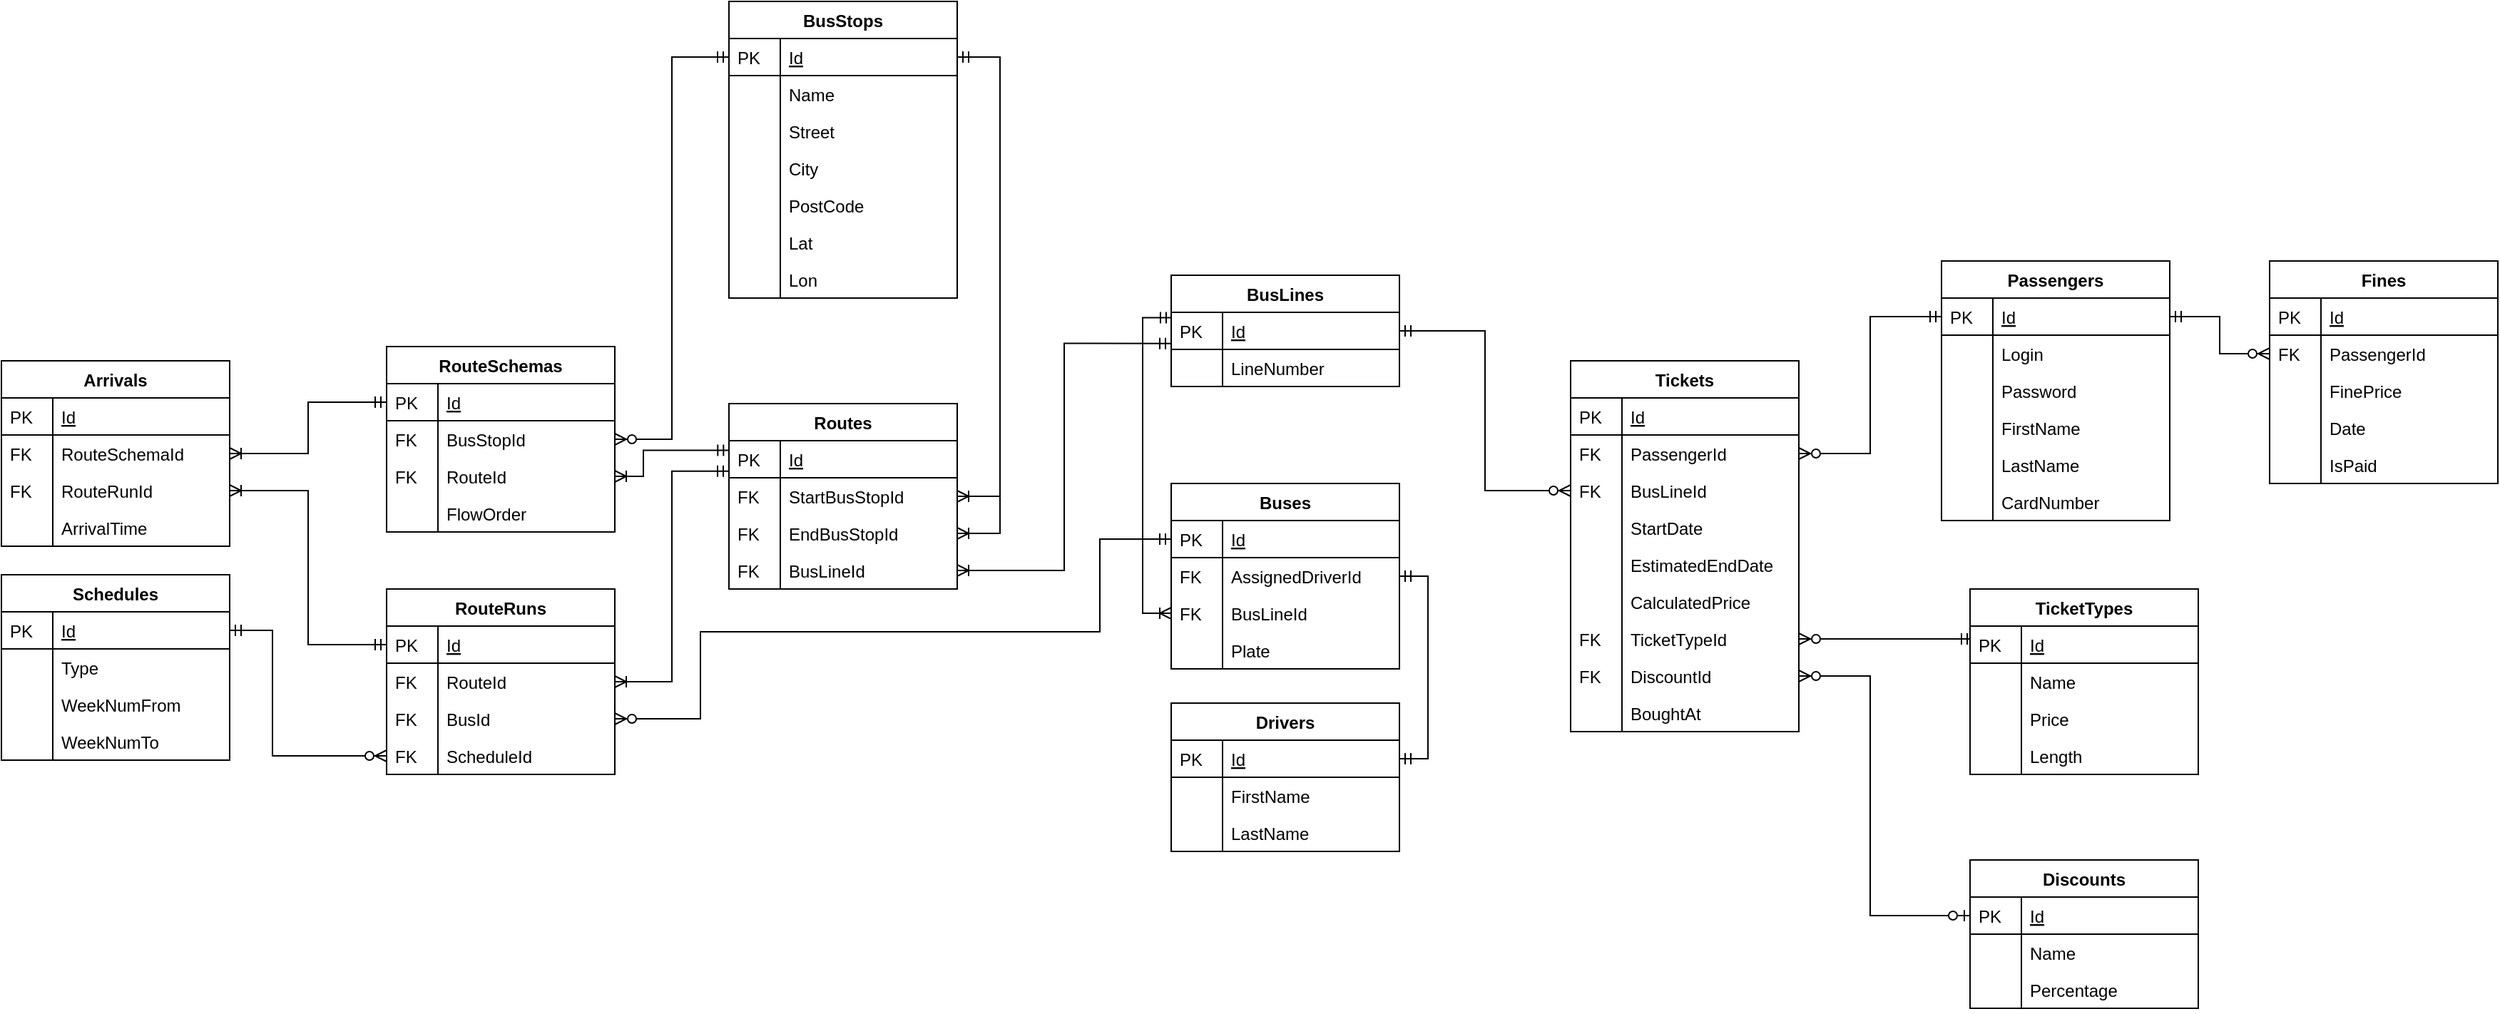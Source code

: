 <mxfile version="13.2.4" type="device"><diagram id="C5RBs43oDa-KdzZeNtuy" name="Page-1"><mxGraphModel dx="2740" dy="806" grid="1" gridSize="10" guides="1" tooltips="1" connect="1" arrows="1" fold="1" page="1" pageScale="1" pageWidth="827" pageHeight="1169" math="0" shadow="0"><root><mxCell id="WIyWlLk6GJQsqaUBKTNV-0"/><mxCell id="WIyWlLk6GJQsqaUBKTNV-1" parent="WIyWlLk6GJQsqaUBKTNV-0"/><mxCell id="3CT32Ncl_n5VlPy6D_CO-69" style="edgeStyle=orthogonalEdgeStyle;rounded=0;orthogonalLoop=1;jettySize=auto;html=1;entryX=1;entryY=0.5;entryDx=0;entryDy=0;endArrow=ERzeroToMany;endFill=1;startArrow=ERmandOne;startFill=0;" parent="WIyWlLk6GJQsqaUBKTNV-1" source="3CT32Ncl_n5VlPy6D_CO-27" target="3CT32Ncl_n5VlPy6D_CO-56" edge="1"><mxGeometry relative="1" as="geometry"/></mxCell><mxCell id="3CT32Ncl_n5VlPy6D_CO-53" value="Tickets" style="swimlane;fontStyle=1;childLayout=stackLayout;horizontal=1;startSize=26;horizontalStack=0;resizeParent=1;resizeLast=0;collapsible=1;marginBottom=0;rounded=0;shadow=0;strokeWidth=1;" parent="WIyWlLk6GJQsqaUBKTNV-1" vertex="1"><mxGeometry x="70" y="400" width="160" height="260" as="geometry"><mxRectangle x="260" y="80" width="160" height="26" as="alternateBounds"/></mxGeometry></mxCell><mxCell id="3CT32Ncl_n5VlPy6D_CO-54" value="Id" style="shape=partialRectangle;top=0;left=0;right=0;bottom=1;align=left;verticalAlign=top;fillColor=none;spacingLeft=40;spacingRight=4;overflow=hidden;rotatable=0;points=[[0,0.5],[1,0.5]];portConstraint=eastwest;dropTarget=0;rounded=0;shadow=0;strokeWidth=1;fontStyle=4" parent="3CT32Ncl_n5VlPy6D_CO-53" vertex="1"><mxGeometry y="26" width="160" height="26" as="geometry"/></mxCell><mxCell id="3CT32Ncl_n5VlPy6D_CO-55" value="PK" style="shape=partialRectangle;top=0;left=0;bottom=0;fillColor=none;align=left;verticalAlign=top;spacingLeft=4;spacingRight=4;overflow=hidden;rotatable=0;points=[];portConstraint=eastwest;part=1;" parent="3CT32Ncl_n5VlPy6D_CO-54" vertex="1" connectable="0"><mxGeometry width="36" height="26" as="geometry"/></mxCell><mxCell id="3CT32Ncl_n5VlPy6D_CO-56" value="PassengerId" style="shape=partialRectangle;top=0;left=0;right=0;bottom=0;align=left;verticalAlign=top;fillColor=none;spacingLeft=40;spacingRight=4;overflow=hidden;rotatable=0;points=[[0,0.5],[1,0.5]];portConstraint=eastwest;dropTarget=0;rounded=0;shadow=0;strokeWidth=1;" parent="3CT32Ncl_n5VlPy6D_CO-53" vertex="1"><mxGeometry y="52" width="160" height="26" as="geometry"/></mxCell><mxCell id="3CT32Ncl_n5VlPy6D_CO-57" value="FK" style="shape=partialRectangle;top=0;left=0;bottom=0;fillColor=none;align=left;verticalAlign=top;spacingLeft=4;spacingRight=4;overflow=hidden;rotatable=0;points=[];portConstraint=eastwest;part=1;" parent="3CT32Ncl_n5VlPy6D_CO-56" vertex="1" connectable="0"><mxGeometry width="36" height="26" as="geometry"/></mxCell><mxCell id="3CT32Ncl_n5VlPy6D_CO-67" value="BusLineId" style="shape=partialRectangle;top=0;left=0;right=0;bottom=0;align=left;verticalAlign=top;fillColor=none;spacingLeft=40;spacingRight=4;overflow=hidden;rotatable=0;points=[[0,0.5],[1,0.5]];portConstraint=eastwest;dropTarget=0;rounded=0;shadow=0;strokeWidth=1;" parent="3CT32Ncl_n5VlPy6D_CO-53" vertex="1"><mxGeometry y="78" width="160" height="26" as="geometry"/></mxCell><mxCell id="3CT32Ncl_n5VlPy6D_CO-68" value="FK" style="shape=partialRectangle;top=0;left=0;bottom=0;fillColor=none;align=left;verticalAlign=top;spacingLeft=4;spacingRight=4;overflow=hidden;rotatable=0;points=[];portConstraint=eastwest;part=1;" parent="3CT32Ncl_n5VlPy6D_CO-67" vertex="1" connectable="0"><mxGeometry width="36" height="26" as="geometry"/></mxCell><mxCell id="3CT32Ncl_n5VlPy6D_CO-58" value="StartDate" style="shape=partialRectangle;top=0;left=0;right=0;bottom=0;align=left;verticalAlign=top;fillColor=none;spacingLeft=40;spacingRight=4;overflow=hidden;rotatable=0;points=[[0,0.5],[1,0.5]];portConstraint=eastwest;dropTarget=0;rounded=0;shadow=0;strokeWidth=1;" parent="3CT32Ncl_n5VlPy6D_CO-53" vertex="1"><mxGeometry y="104" width="160" height="26" as="geometry"/></mxCell><mxCell id="3CT32Ncl_n5VlPy6D_CO-59" value="" style="shape=partialRectangle;top=0;left=0;bottom=0;fillColor=none;align=left;verticalAlign=top;spacingLeft=4;spacingRight=4;overflow=hidden;rotatable=0;points=[];portConstraint=eastwest;part=1;" parent="3CT32Ncl_n5VlPy6D_CO-58" vertex="1" connectable="0"><mxGeometry width="36" height="26" as="geometry"/></mxCell><mxCell id="3CT32Ncl_n5VlPy6D_CO-242" value="EstimatedEndDate" style="shape=partialRectangle;top=0;left=0;right=0;bottom=0;align=left;verticalAlign=top;fillColor=none;spacingLeft=40;spacingRight=4;overflow=hidden;rotatable=0;points=[[0,0.5],[1,0.5]];portConstraint=eastwest;dropTarget=0;rounded=0;shadow=0;strokeWidth=1;" parent="3CT32Ncl_n5VlPy6D_CO-53" vertex="1"><mxGeometry y="130" width="160" height="26" as="geometry"/></mxCell><mxCell id="3CT32Ncl_n5VlPy6D_CO-243" value="" style="shape=partialRectangle;top=0;left=0;bottom=0;fillColor=none;align=left;verticalAlign=top;spacingLeft=4;spacingRight=4;overflow=hidden;rotatable=0;points=[];portConstraint=eastwest;part=1;" parent="3CT32Ncl_n5VlPy6D_CO-242" vertex="1" connectable="0"><mxGeometry width="36" height="26" as="geometry"/></mxCell><mxCell id="3CT32Ncl_n5VlPy6D_CO-246" value="CalculatedPrice" style="shape=partialRectangle;top=0;left=0;right=0;bottom=0;align=left;verticalAlign=top;fillColor=none;spacingLeft=40;spacingRight=4;overflow=hidden;rotatable=0;points=[[0,0.5],[1,0.5]];portConstraint=eastwest;dropTarget=0;rounded=0;shadow=0;strokeWidth=1;" parent="3CT32Ncl_n5VlPy6D_CO-53" vertex="1"><mxGeometry y="156" width="160" height="26" as="geometry"/></mxCell><mxCell id="3CT32Ncl_n5VlPy6D_CO-247" value="" style="shape=partialRectangle;top=0;left=0;bottom=0;fillColor=none;align=left;verticalAlign=top;spacingLeft=4;spacingRight=4;overflow=hidden;rotatable=0;points=[];portConstraint=eastwest;part=1;" parent="3CT32Ncl_n5VlPy6D_CO-246" vertex="1" connectable="0"><mxGeometry width="36" height="26" as="geometry"/></mxCell><mxCell id="3CT32Ncl_n5VlPy6D_CO-60" value="TicketTypeId" style="shape=partialRectangle;top=0;left=0;right=0;bottom=0;align=left;verticalAlign=top;fillColor=none;spacingLeft=40;spacingRight=4;overflow=hidden;rotatable=0;points=[[0,0.5],[1,0.5]];portConstraint=eastwest;dropTarget=0;rounded=0;shadow=0;strokeWidth=1;" parent="3CT32Ncl_n5VlPy6D_CO-53" vertex="1"><mxGeometry y="182" width="160" height="26" as="geometry"/></mxCell><mxCell id="3CT32Ncl_n5VlPy6D_CO-61" value="FK" style="shape=partialRectangle;top=0;left=0;bottom=0;fillColor=none;align=left;verticalAlign=top;spacingLeft=4;spacingRight=4;overflow=hidden;rotatable=0;points=[];portConstraint=eastwest;part=1;" parent="3CT32Ncl_n5VlPy6D_CO-60" vertex="1" connectable="0"><mxGeometry width="36" height="26" as="geometry"/></mxCell><mxCell id="3CT32Ncl_n5VlPy6D_CO-123" value="DiscountId" style="shape=partialRectangle;top=0;left=0;right=0;bottom=0;align=left;verticalAlign=top;fillColor=none;spacingLeft=40;spacingRight=4;overflow=hidden;rotatable=0;points=[[0,0.5],[1,0.5]];portConstraint=eastwest;dropTarget=0;rounded=0;shadow=0;strokeWidth=1;" parent="3CT32Ncl_n5VlPy6D_CO-53" vertex="1"><mxGeometry y="208" width="160" height="26" as="geometry"/></mxCell><mxCell id="3CT32Ncl_n5VlPy6D_CO-124" value="FK" style="shape=partialRectangle;top=0;left=0;bottom=0;fillColor=none;align=left;verticalAlign=top;spacingLeft=4;spacingRight=4;overflow=hidden;rotatable=0;points=[];portConstraint=eastwest;part=1;" parent="3CT32Ncl_n5VlPy6D_CO-123" vertex="1" connectable="0"><mxGeometry width="36" height="26" as="geometry"/></mxCell><mxCell id="3CT32Ncl_n5VlPy6D_CO-63" value="BoughtAt" style="shape=partialRectangle;top=0;left=0;right=0;bottom=0;align=left;verticalAlign=top;fillColor=none;spacingLeft=40;spacingRight=4;overflow=hidden;rotatable=0;points=[[0,0.5],[1,0.5]];portConstraint=eastwest;dropTarget=0;rounded=0;shadow=0;strokeWidth=1;" parent="3CT32Ncl_n5VlPy6D_CO-53" vertex="1"><mxGeometry y="234" width="160" height="26" as="geometry"/></mxCell><mxCell id="3CT32Ncl_n5VlPy6D_CO-64" value="" style="shape=partialRectangle;top=0;left=0;bottom=0;fillColor=none;align=left;verticalAlign=top;spacingLeft=4;spacingRight=4;overflow=hidden;rotatable=0;points=[];portConstraint=eastwest;part=1;" parent="3CT32Ncl_n5VlPy6D_CO-63" vertex="1" connectable="0"><mxGeometry width="36" height="26" as="geometry"/></mxCell><mxCell id="3CT32Ncl_n5VlPy6D_CO-26" value="Passengers" style="swimlane;fontStyle=1;childLayout=stackLayout;horizontal=1;startSize=26;horizontalStack=0;resizeParent=1;resizeLast=0;collapsible=1;marginBottom=0;rounded=0;shadow=0;strokeWidth=1;" parent="WIyWlLk6GJQsqaUBKTNV-1" vertex="1"><mxGeometry x="330" y="330" width="160" height="182" as="geometry"><mxRectangle x="260" y="80" width="160" height="26" as="alternateBounds"/></mxGeometry></mxCell><mxCell id="3CT32Ncl_n5VlPy6D_CO-27" value="Id" style="shape=partialRectangle;top=0;left=0;right=0;bottom=1;align=left;verticalAlign=top;fillColor=none;spacingLeft=40;spacingRight=4;overflow=hidden;rotatable=0;points=[[0,0.5],[1,0.5]];portConstraint=eastwest;dropTarget=0;rounded=0;shadow=0;strokeWidth=1;fontStyle=4" parent="3CT32Ncl_n5VlPy6D_CO-26" vertex="1"><mxGeometry y="26" width="160" height="26" as="geometry"/></mxCell><mxCell id="3CT32Ncl_n5VlPy6D_CO-28" value="PK" style="shape=partialRectangle;top=0;left=0;bottom=0;fillColor=none;align=left;verticalAlign=top;spacingLeft=4;spacingRight=4;overflow=hidden;rotatable=0;points=[];portConstraint=eastwest;part=1;" parent="3CT32Ncl_n5VlPy6D_CO-27" vertex="1" connectable="0"><mxGeometry width="36" height="26" as="geometry"/></mxCell><mxCell id="3CT32Ncl_n5VlPy6D_CO-231" value="Login" style="shape=partialRectangle;top=0;left=0;right=0;bottom=0;align=left;verticalAlign=top;fillColor=none;spacingLeft=40;spacingRight=4;overflow=hidden;rotatable=0;points=[[0,0.5],[1,0.5]];portConstraint=eastwest;dropTarget=0;rounded=0;shadow=0;strokeWidth=1;" parent="3CT32Ncl_n5VlPy6D_CO-26" vertex="1"><mxGeometry y="52" width="160" height="26" as="geometry"/></mxCell><mxCell id="3CT32Ncl_n5VlPy6D_CO-232" value="" style="shape=partialRectangle;top=0;left=0;bottom=0;fillColor=none;align=left;verticalAlign=top;spacingLeft=4;spacingRight=4;overflow=hidden;rotatable=0;points=[];portConstraint=eastwest;part=1;" parent="3CT32Ncl_n5VlPy6D_CO-231" vertex="1" connectable="0"><mxGeometry width="36" height="26" as="geometry"/></mxCell><mxCell id="3CT32Ncl_n5VlPy6D_CO-233" value="Password" style="shape=partialRectangle;top=0;left=0;right=0;bottom=0;align=left;verticalAlign=top;fillColor=none;spacingLeft=40;spacingRight=4;overflow=hidden;rotatable=0;points=[[0,0.5],[1,0.5]];portConstraint=eastwest;dropTarget=0;rounded=0;shadow=0;strokeWidth=1;" parent="3CT32Ncl_n5VlPy6D_CO-26" vertex="1"><mxGeometry y="78" width="160" height="26" as="geometry"/></mxCell><mxCell id="3CT32Ncl_n5VlPy6D_CO-234" value="" style="shape=partialRectangle;top=0;left=0;bottom=0;fillColor=none;align=left;verticalAlign=top;spacingLeft=4;spacingRight=4;overflow=hidden;rotatable=0;points=[];portConstraint=eastwest;part=1;" parent="3CT32Ncl_n5VlPy6D_CO-233" vertex="1" connectable="0"><mxGeometry width="36" height="26" as="geometry"/></mxCell><mxCell id="3CT32Ncl_n5VlPy6D_CO-31" value="FirstName" style="shape=partialRectangle;top=0;left=0;right=0;bottom=0;align=left;verticalAlign=top;fillColor=none;spacingLeft=40;spacingRight=4;overflow=hidden;rotatable=0;points=[[0,0.5],[1,0.5]];portConstraint=eastwest;dropTarget=0;rounded=0;shadow=0;strokeWidth=1;" parent="3CT32Ncl_n5VlPy6D_CO-26" vertex="1"><mxGeometry y="104" width="160" height="26" as="geometry"/></mxCell><mxCell id="3CT32Ncl_n5VlPy6D_CO-32" value="" style="shape=partialRectangle;top=0;left=0;bottom=0;fillColor=none;align=left;verticalAlign=top;spacingLeft=4;spacingRight=4;overflow=hidden;rotatable=0;points=[];portConstraint=eastwest;part=1;" parent="3CT32Ncl_n5VlPy6D_CO-31" vertex="1" connectable="0"><mxGeometry width="36" height="26" as="geometry"/></mxCell><mxCell id="3CT32Ncl_n5VlPy6D_CO-33" value="LastName" style="shape=partialRectangle;top=0;left=0;right=0;bottom=0;align=left;verticalAlign=top;fillColor=none;spacingLeft=40;spacingRight=4;overflow=hidden;rotatable=0;points=[[0,0.5],[1,0.5]];portConstraint=eastwest;dropTarget=0;rounded=0;shadow=0;strokeWidth=1;" parent="3CT32Ncl_n5VlPy6D_CO-26" vertex="1"><mxGeometry y="130" width="160" height="26" as="geometry"/></mxCell><mxCell id="3CT32Ncl_n5VlPy6D_CO-34" value="" style="shape=partialRectangle;top=0;left=0;bottom=0;fillColor=none;align=left;verticalAlign=top;spacingLeft=4;spacingRight=4;overflow=hidden;rotatable=0;points=[];portConstraint=eastwest;part=1;" parent="3CT32Ncl_n5VlPy6D_CO-33" vertex="1" connectable="0"><mxGeometry width="36" height="26" as="geometry"/></mxCell><mxCell id="3CT32Ncl_n5VlPy6D_CO-35" value="CardNumber" style="shape=partialRectangle;top=0;left=0;right=0;bottom=0;align=left;verticalAlign=top;fillColor=none;spacingLeft=40;spacingRight=4;overflow=hidden;rotatable=0;points=[[0,0.5],[1,0.5]];portConstraint=eastwest;dropTarget=0;rounded=0;shadow=0;strokeWidth=1;" parent="3CT32Ncl_n5VlPy6D_CO-26" vertex="1"><mxGeometry y="156" width="160" height="26" as="geometry"/></mxCell><mxCell id="3CT32Ncl_n5VlPy6D_CO-36" value="" style="shape=partialRectangle;top=0;left=0;bottom=0;fillColor=none;align=left;verticalAlign=top;spacingLeft=4;spacingRight=4;overflow=hidden;rotatable=0;points=[];portConstraint=eastwest;part=1;" parent="3CT32Ncl_n5VlPy6D_CO-35" vertex="1" connectable="0"><mxGeometry width="36" height="26" as="geometry"/></mxCell><mxCell id="3CT32Ncl_n5VlPy6D_CO-79" style="edgeStyle=orthogonalEdgeStyle;rounded=0;orthogonalLoop=1;jettySize=auto;html=1;entryX=0;entryY=0.5;entryDx=0;entryDy=0;endArrow=ERzeroToMany;endFill=1;startArrow=ERmandOne;startFill=0;" parent="WIyWlLk6GJQsqaUBKTNV-1" source="3CT32Ncl_n5VlPy6D_CO-71" target="3CT32Ncl_n5VlPy6D_CO-67" edge="1"><mxGeometry relative="1" as="geometry"/></mxCell><mxCell id="3CT32Ncl_n5VlPy6D_CO-99" style="edgeStyle=orthogonalEdgeStyle;rounded=0;orthogonalLoop=1;jettySize=auto;html=1;entryX=0;entryY=0.5;entryDx=0;entryDy=0;startArrow=ERmandOne;startFill=0;endArrow=ERoneToMany;endFill=0;exitX=0.003;exitY=0.142;exitDx=0;exitDy=0;exitPerimeter=0;" parent="WIyWlLk6GJQsqaUBKTNV-1" source="3CT32Ncl_n5VlPy6D_CO-71" target="3CT32Ncl_n5VlPy6D_CO-94" edge="1"><mxGeometry relative="1" as="geometry"/></mxCell><mxCell id="3CT32Ncl_n5VlPy6D_CO-102" style="edgeStyle=orthogonalEdgeStyle;rounded=0;orthogonalLoop=1;jettySize=auto;html=1;exitX=1;exitY=0.5;exitDx=0;exitDy=0;entryX=1;entryY=0.5;entryDx=0;entryDy=0;startArrow=ERmandOne;startFill=0;endArrow=ERmandOne;endFill=0;" parent="WIyWlLk6GJQsqaUBKTNV-1" source="3CT32Ncl_n5VlPy6D_CO-81" target="3CT32Ncl_n5VlPy6D_CO-92" edge="1"><mxGeometry relative="1" as="geometry"/></mxCell><mxCell id="3CT32Ncl_n5VlPy6D_CO-70" value="BusLines" style="swimlane;fontStyle=1;childLayout=stackLayout;horizontal=1;startSize=26;horizontalStack=0;resizeParent=1;resizeLast=0;collapsible=1;marginBottom=0;rounded=0;shadow=0;strokeWidth=1;" parent="WIyWlLk6GJQsqaUBKTNV-1" vertex="1"><mxGeometry x="-210" y="340" width="160" height="78" as="geometry"><mxRectangle x="-210" y="340" width="160" height="26" as="alternateBounds"/></mxGeometry></mxCell><mxCell id="3CT32Ncl_n5VlPy6D_CO-71" value="Id" style="shape=partialRectangle;top=0;left=0;right=0;bottom=1;align=left;verticalAlign=top;fillColor=none;spacingLeft=40;spacingRight=4;overflow=hidden;rotatable=0;points=[[0,0.5],[1,0.5]];portConstraint=eastwest;dropTarget=0;rounded=0;shadow=0;strokeWidth=1;fontStyle=4" parent="3CT32Ncl_n5VlPy6D_CO-70" vertex="1"><mxGeometry y="26" width="160" height="26" as="geometry"/></mxCell><mxCell id="3CT32Ncl_n5VlPy6D_CO-72" value="PK" style="shape=partialRectangle;top=0;left=0;bottom=0;fillColor=none;align=left;verticalAlign=top;spacingLeft=4;spacingRight=4;overflow=hidden;rotatable=0;points=[];portConstraint=eastwest;part=1;" parent="3CT32Ncl_n5VlPy6D_CO-71" vertex="1" connectable="0"><mxGeometry width="36" height="26" as="geometry"/></mxCell><mxCell id="3CT32Ncl_n5VlPy6D_CO-73" value="LineNumber" style="shape=partialRectangle;top=0;left=0;right=0;bottom=0;align=left;verticalAlign=top;fillColor=none;spacingLeft=40;spacingRight=4;overflow=hidden;rotatable=0;points=[[0,0.5],[1,0.5]];portConstraint=eastwest;dropTarget=0;rounded=0;shadow=0;strokeWidth=1;" parent="3CT32Ncl_n5VlPy6D_CO-70" vertex="1"><mxGeometry y="52" width="160" height="26" as="geometry"/></mxCell><mxCell id="3CT32Ncl_n5VlPy6D_CO-74" value="" style="shape=partialRectangle;top=0;left=0;bottom=0;fillColor=none;align=left;verticalAlign=top;spacingLeft=4;spacingRight=4;overflow=hidden;rotatable=0;points=[];portConstraint=eastwest;part=1;" parent="3CT32Ncl_n5VlPy6D_CO-73" vertex="1" connectable="0"><mxGeometry width="36" height="26" as="geometry"/></mxCell><mxCell id="3CT32Ncl_n5VlPy6D_CO-141" value="BusStops" style="swimlane;fontStyle=1;childLayout=stackLayout;horizontal=1;startSize=26;horizontalStack=0;resizeParent=1;resizeLast=0;collapsible=1;marginBottom=0;rounded=0;shadow=0;strokeWidth=1;" parent="WIyWlLk6GJQsqaUBKTNV-1" vertex="1"><mxGeometry x="-520" y="148" width="160" height="208" as="geometry"><mxRectangle x="260" y="80" width="160" height="26" as="alternateBounds"/></mxGeometry></mxCell><mxCell id="3CT32Ncl_n5VlPy6D_CO-142" value="Id" style="shape=partialRectangle;top=0;left=0;right=0;bottom=1;align=left;verticalAlign=top;fillColor=none;spacingLeft=40;spacingRight=4;overflow=hidden;rotatable=0;points=[[0,0.5],[1,0.5]];portConstraint=eastwest;dropTarget=0;rounded=0;shadow=0;strokeWidth=1;fontStyle=4" parent="3CT32Ncl_n5VlPy6D_CO-141" vertex="1"><mxGeometry y="26" width="160" height="26" as="geometry"/></mxCell><mxCell id="3CT32Ncl_n5VlPy6D_CO-143" value="PK" style="shape=partialRectangle;top=0;left=0;bottom=0;fillColor=none;align=left;verticalAlign=top;spacingLeft=4;spacingRight=4;overflow=hidden;rotatable=0;points=[];portConstraint=eastwest;part=1;" parent="3CT32Ncl_n5VlPy6D_CO-142" vertex="1" connectable="0"><mxGeometry width="36" height="26" as="geometry"/></mxCell><mxCell id="3CT32Ncl_n5VlPy6D_CO-144" value="Name" style="shape=partialRectangle;top=0;left=0;right=0;bottom=0;align=left;verticalAlign=top;fillColor=none;spacingLeft=40;spacingRight=4;overflow=hidden;rotatable=0;points=[[0,0.5],[1,0.5]];portConstraint=eastwest;dropTarget=0;rounded=0;shadow=0;strokeWidth=1;" parent="3CT32Ncl_n5VlPy6D_CO-141" vertex="1"><mxGeometry y="52" width="160" height="26" as="geometry"/></mxCell><mxCell id="3CT32Ncl_n5VlPy6D_CO-145" value="" style="shape=partialRectangle;top=0;left=0;bottom=0;fillColor=none;align=left;verticalAlign=top;spacingLeft=4;spacingRight=4;overflow=hidden;rotatable=0;points=[];portConstraint=eastwest;part=1;" parent="3CT32Ncl_n5VlPy6D_CO-144" vertex="1" connectable="0"><mxGeometry width="36" height="26" as="geometry"/></mxCell><mxCell id="3CT32Ncl_n5VlPy6D_CO-229" value="Street" style="shape=partialRectangle;top=0;left=0;right=0;bottom=0;align=left;verticalAlign=top;fillColor=none;spacingLeft=40;spacingRight=4;overflow=hidden;rotatable=0;points=[[0,0.5],[1,0.5]];portConstraint=eastwest;dropTarget=0;rounded=0;shadow=0;strokeWidth=1;" parent="3CT32Ncl_n5VlPy6D_CO-141" vertex="1"><mxGeometry y="78" width="160" height="26" as="geometry"/></mxCell><mxCell id="3CT32Ncl_n5VlPy6D_CO-230" value="" style="shape=partialRectangle;top=0;left=0;bottom=0;fillColor=none;align=left;verticalAlign=top;spacingLeft=4;spacingRight=4;overflow=hidden;rotatable=0;points=[];portConstraint=eastwest;part=1;" parent="3CT32Ncl_n5VlPy6D_CO-229" vertex="1" connectable="0"><mxGeometry width="36" height="26" as="geometry"/></mxCell><mxCell id="3CT32Ncl_n5VlPy6D_CO-146" value="City" style="shape=partialRectangle;top=0;left=0;right=0;bottom=0;align=left;verticalAlign=top;fillColor=none;spacingLeft=40;spacingRight=4;overflow=hidden;rotatable=0;points=[[0,0.5],[1,0.5]];portConstraint=eastwest;dropTarget=0;rounded=0;shadow=0;strokeWidth=1;" parent="3CT32Ncl_n5VlPy6D_CO-141" vertex="1"><mxGeometry y="104" width="160" height="26" as="geometry"/></mxCell><mxCell id="3CT32Ncl_n5VlPy6D_CO-147" value="" style="shape=partialRectangle;top=0;left=0;bottom=0;fillColor=none;align=left;verticalAlign=top;spacingLeft=4;spacingRight=4;overflow=hidden;rotatable=0;points=[];portConstraint=eastwest;part=1;" parent="3CT32Ncl_n5VlPy6D_CO-146" vertex="1" connectable="0"><mxGeometry width="36" height="26" as="geometry"/></mxCell><mxCell id="3CT32Ncl_n5VlPy6D_CO-150" value="PostCode" style="shape=partialRectangle;top=0;left=0;right=0;bottom=0;align=left;verticalAlign=top;fillColor=none;spacingLeft=40;spacingRight=4;overflow=hidden;rotatable=0;points=[[0,0.5],[1,0.5]];portConstraint=eastwest;dropTarget=0;rounded=0;shadow=0;strokeWidth=1;" parent="3CT32Ncl_n5VlPy6D_CO-141" vertex="1"><mxGeometry y="130" width="160" height="26" as="geometry"/></mxCell><mxCell id="3CT32Ncl_n5VlPy6D_CO-151" value="" style="shape=partialRectangle;top=0;left=0;bottom=0;fillColor=none;align=left;verticalAlign=top;spacingLeft=4;spacingRight=4;overflow=hidden;rotatable=0;points=[];portConstraint=eastwest;part=1;" parent="3CT32Ncl_n5VlPy6D_CO-150" vertex="1" connectable="0"><mxGeometry width="36" height="26" as="geometry"/></mxCell><mxCell id="3CT32Ncl_n5VlPy6D_CO-152" value="Lat" style="shape=partialRectangle;top=0;left=0;right=0;bottom=0;align=left;verticalAlign=top;fillColor=none;spacingLeft=40;spacingRight=4;overflow=hidden;rotatable=0;points=[[0,0.5],[1,0.5]];portConstraint=eastwest;dropTarget=0;rounded=0;shadow=0;strokeWidth=1;" parent="3CT32Ncl_n5VlPy6D_CO-141" vertex="1"><mxGeometry y="156" width="160" height="26" as="geometry"/></mxCell><mxCell id="3CT32Ncl_n5VlPy6D_CO-153" value="" style="shape=partialRectangle;top=0;left=0;bottom=0;fillColor=none;align=left;verticalAlign=top;spacingLeft=4;spacingRight=4;overflow=hidden;rotatable=0;points=[];portConstraint=eastwest;part=1;" parent="3CT32Ncl_n5VlPy6D_CO-152" vertex="1" connectable="0"><mxGeometry width="36" height="26" as="geometry"/></mxCell><mxCell id="3CT32Ncl_n5VlPy6D_CO-154" value="Lon" style="shape=partialRectangle;top=0;left=0;right=0;bottom=0;align=left;verticalAlign=top;fillColor=none;spacingLeft=40;spacingRight=4;overflow=hidden;rotatable=0;points=[[0,0.5],[1,0.5]];portConstraint=eastwest;dropTarget=0;rounded=0;shadow=0;strokeWidth=1;" parent="3CT32Ncl_n5VlPy6D_CO-141" vertex="1"><mxGeometry y="182" width="160" height="26" as="geometry"/></mxCell><mxCell id="3CT32Ncl_n5VlPy6D_CO-155" value="" style="shape=partialRectangle;top=0;left=0;bottom=0;fillColor=none;align=left;verticalAlign=top;spacingLeft=4;spacingRight=4;overflow=hidden;rotatable=0;points=[];portConstraint=eastwest;part=1;" parent="3CT32Ncl_n5VlPy6D_CO-154" vertex="1" connectable="0"><mxGeometry width="36" height="26" as="geometry"/></mxCell><mxCell id="3CT32Ncl_n5VlPy6D_CO-132" style="edgeStyle=orthogonalEdgeStyle;rounded=0;orthogonalLoop=1;jettySize=auto;html=1;startArrow=ERzeroToOne;startFill=1;endArrow=ERzeroToMany;endFill=1;exitX=0;exitY=0.5;exitDx=0;exitDy=0;" parent="WIyWlLk6GJQsqaUBKTNV-1" source="3CT32Ncl_n5VlPy6D_CO-126" edge="1"><mxGeometry relative="1" as="geometry"><mxPoint x="230" y="621" as="targetPoint"/><Array as="points"><mxPoint x="280" y="789"/><mxPoint x="280" y="621"/></Array></mxGeometry></mxCell><mxCell id="3CT32Ncl_n5VlPy6D_CO-103" value="Fines" style="swimlane;fontStyle=1;childLayout=stackLayout;horizontal=1;startSize=26;horizontalStack=0;resizeParent=1;resizeLast=0;collapsible=1;marginBottom=0;rounded=0;shadow=0;strokeWidth=1;" parent="WIyWlLk6GJQsqaUBKTNV-1" vertex="1"><mxGeometry x="560" y="330" width="160" height="156" as="geometry"><mxRectangle x="260" y="80" width="160" height="26" as="alternateBounds"/></mxGeometry></mxCell><mxCell id="3CT32Ncl_n5VlPy6D_CO-104" value="Id" style="shape=partialRectangle;top=0;left=0;right=0;bottom=1;align=left;verticalAlign=top;fillColor=none;spacingLeft=40;spacingRight=4;overflow=hidden;rotatable=0;points=[[0,0.5],[1,0.5]];portConstraint=eastwest;dropTarget=0;rounded=0;shadow=0;strokeWidth=1;fontStyle=4" parent="3CT32Ncl_n5VlPy6D_CO-103" vertex="1"><mxGeometry y="26" width="160" height="26" as="geometry"/></mxCell><mxCell id="3CT32Ncl_n5VlPy6D_CO-105" value="PK" style="shape=partialRectangle;top=0;left=0;bottom=0;fillColor=none;align=left;verticalAlign=top;spacingLeft=4;spacingRight=4;overflow=hidden;rotatable=0;points=[];portConstraint=eastwest;part=1;" parent="3CT32Ncl_n5VlPy6D_CO-104" vertex="1" connectable="0"><mxGeometry width="36" height="26" as="geometry"/></mxCell><mxCell id="3CT32Ncl_n5VlPy6D_CO-106" value="PassengerId" style="shape=partialRectangle;top=0;left=0;right=0;bottom=0;align=left;verticalAlign=top;fillColor=none;spacingLeft=40;spacingRight=4;overflow=hidden;rotatable=0;points=[[0,0.5],[1,0.5]];portConstraint=eastwest;dropTarget=0;rounded=0;shadow=0;strokeWidth=1;" parent="3CT32Ncl_n5VlPy6D_CO-103" vertex="1"><mxGeometry y="52" width="160" height="26" as="geometry"/></mxCell><mxCell id="3CT32Ncl_n5VlPy6D_CO-107" value="FK" style="shape=partialRectangle;top=0;left=0;bottom=0;fillColor=none;align=left;verticalAlign=top;spacingLeft=4;spacingRight=4;overflow=hidden;rotatable=0;points=[];portConstraint=eastwest;part=1;" parent="3CT32Ncl_n5VlPy6D_CO-106" vertex="1" connectable="0"><mxGeometry width="36" height="26" as="geometry"/></mxCell><mxCell id="3CT32Ncl_n5VlPy6D_CO-110" value="FinePrice&#10;" style="shape=partialRectangle;top=0;left=0;right=0;bottom=0;align=left;verticalAlign=top;fillColor=none;spacingLeft=40;spacingRight=4;overflow=hidden;rotatable=0;points=[[0,0.5],[1,0.5]];portConstraint=eastwest;dropTarget=0;rounded=0;shadow=0;strokeWidth=1;" parent="3CT32Ncl_n5VlPy6D_CO-103" vertex="1"><mxGeometry y="78" width="160" height="26" as="geometry"/></mxCell><mxCell id="3CT32Ncl_n5VlPy6D_CO-111" value="" style="shape=partialRectangle;top=0;left=0;bottom=0;fillColor=none;align=left;verticalAlign=top;spacingLeft=4;spacingRight=4;overflow=hidden;rotatable=0;points=[];portConstraint=eastwest;part=1;" parent="3CT32Ncl_n5VlPy6D_CO-110" vertex="1" connectable="0"><mxGeometry width="36" height="26" as="geometry"/></mxCell><mxCell id="3CT32Ncl_n5VlPy6D_CO-108" value="Date" style="shape=partialRectangle;top=0;left=0;right=0;bottom=0;align=left;verticalAlign=top;fillColor=none;spacingLeft=40;spacingRight=4;overflow=hidden;rotatable=0;points=[[0,0.5],[1,0.5]];portConstraint=eastwest;dropTarget=0;rounded=0;shadow=0;strokeWidth=1;" parent="3CT32Ncl_n5VlPy6D_CO-103" vertex="1"><mxGeometry y="104" width="160" height="26" as="geometry"/></mxCell><mxCell id="3CT32Ncl_n5VlPy6D_CO-109" value="" style="shape=partialRectangle;top=0;left=0;bottom=0;fillColor=none;align=left;verticalAlign=top;spacingLeft=4;spacingRight=4;overflow=hidden;rotatable=0;points=[];portConstraint=eastwest;part=1;" parent="3CT32Ncl_n5VlPy6D_CO-108" vertex="1" connectable="0"><mxGeometry width="36" height="26" as="geometry"/></mxCell><mxCell id="TB6dyE48SzrQLEd71ZeH-1" value="IsPaid" style="shape=partialRectangle;top=0;left=0;right=0;bottom=0;align=left;verticalAlign=top;fillColor=none;spacingLeft=40;spacingRight=4;overflow=hidden;rotatable=0;points=[[0,0.5],[1,0.5]];portConstraint=eastwest;dropTarget=0;rounded=0;shadow=0;strokeWidth=1;" parent="3CT32Ncl_n5VlPy6D_CO-103" vertex="1"><mxGeometry y="130" width="160" height="26" as="geometry"/></mxCell><mxCell id="TB6dyE48SzrQLEd71ZeH-2" value="" style="shape=partialRectangle;top=0;left=0;bottom=0;fillColor=none;align=left;verticalAlign=top;spacingLeft=4;spacingRight=4;overflow=hidden;rotatable=0;points=[];portConstraint=eastwest;part=1;" parent="TB6dyE48SzrQLEd71ZeH-1" vertex="1" connectable="0"><mxGeometry width="36" height="26" as="geometry"/></mxCell><mxCell id="3CT32Ncl_n5VlPy6D_CO-133" style="edgeStyle=orthogonalEdgeStyle;rounded=0;orthogonalLoop=1;jettySize=auto;html=1;exitX=1;exitY=0.5;exitDx=0;exitDy=0;startArrow=ERmandOne;startFill=0;endArrow=ERzeroToMany;endFill=1;" parent="WIyWlLk6GJQsqaUBKTNV-1" source="3CT32Ncl_n5VlPy6D_CO-27" target="3CT32Ncl_n5VlPy6D_CO-106" edge="1"><mxGeometry relative="1" as="geometry"/></mxCell><mxCell id="3CT32Ncl_n5VlPy6D_CO-167" style="edgeStyle=orthogonalEdgeStyle;rounded=0;orthogonalLoop=1;jettySize=auto;html=1;entryX=1;entryY=0.5;entryDx=0;entryDy=0;startArrow=ERmandOne;startFill=0;endArrow=ERoneToMany;endFill=0;exitX=0;exitY=0.84;exitDx=0;exitDy=0;exitPerimeter=0;" parent="WIyWlLk6GJQsqaUBKTNV-1" source="3CT32Ncl_n5VlPy6D_CO-71" target="3CT32Ncl_n5VlPy6D_CO-173" edge="1"><mxGeometry relative="1" as="geometry"/></mxCell><mxCell id="3CT32Ncl_n5VlPy6D_CO-179" style="edgeStyle=orthogonalEdgeStyle;rounded=0;orthogonalLoop=1;jettySize=auto;html=1;startArrow=ERmandOne;startFill=0;endArrow=ERoneToMany;endFill=0;entryX=1;entryY=0.5;entryDx=0;entryDy=0;" parent="WIyWlLk6GJQsqaUBKTNV-1" source="3CT32Ncl_n5VlPy6D_CO-142" target="3CT32Ncl_n5VlPy6D_CO-177" edge="1"><mxGeometry relative="1" as="geometry"><mxPoint x="-310" y="480" as="targetPoint"/><Array as="points"><mxPoint x="-330" y="187"/><mxPoint x="-330" y="495"/></Array></mxGeometry></mxCell><mxCell id="3CT32Ncl_n5VlPy6D_CO-180" style="edgeStyle=orthogonalEdgeStyle;rounded=0;orthogonalLoop=1;jettySize=auto;html=1;entryX=1;entryY=0.5;entryDx=0;entryDy=0;startArrow=ERmandOne;startFill=0;endArrow=ERoneToMany;endFill=0;" parent="WIyWlLk6GJQsqaUBKTNV-1" source="3CT32Ncl_n5VlPy6D_CO-142" target="3CT32Ncl_n5VlPy6D_CO-175" edge="1"><mxGeometry relative="1" as="geometry"><Array as="points"><mxPoint x="-330" y="187"/><mxPoint x="-330" y="521"/></Array></mxGeometry></mxCell><mxCell id="3CT32Ncl_n5VlPy6D_CO-244" style="edgeStyle=orthogonalEdgeStyle;rounded=0;orthogonalLoop=1;jettySize=auto;html=1;entryX=1;entryY=0.5;entryDx=0;entryDy=0;startArrow=ERmandOne;startFill=0;endArrow=ERzeroToMany;endFill=1;" parent="WIyWlLk6GJQsqaUBKTNV-1" target="3CT32Ncl_n5VlPy6D_CO-60" edge="1"><mxGeometry relative="1" as="geometry"><Array as="points"><mxPoint x="350" y="595"/></Array><mxPoint x="340" y="595" as="sourcePoint"/></mxGeometry></mxCell><mxCell id="3CT32Ncl_n5VlPy6D_CO-271" style="edgeStyle=orthogonalEdgeStyle;rounded=0;orthogonalLoop=1;jettySize=auto;html=1;entryX=0;entryY=0.5;entryDx=0;entryDy=0;startArrow=ERmandOne;startFill=0;endArrow=ERzeroToMany;endFill=1;" parent="WIyWlLk6GJQsqaUBKTNV-1" source="3CT32Ncl_n5VlPy6D_CO-157" target="3CT32Ncl_n5VlPy6D_CO-265" edge="1"><mxGeometry relative="1" as="geometry"><Array as="points"><mxPoint x="-840" y="589"/><mxPoint x="-840" y="677"/></Array></mxGeometry></mxCell><mxCell id="3CT32Ncl_n5VlPy6D_CO-272" style="edgeStyle=orthogonalEdgeStyle;rounded=0;orthogonalLoop=1;jettySize=auto;html=1;exitX=0;exitY=0.824;exitDx=0;exitDy=0;entryX=1;entryY=0.5;entryDx=0;entryDy=0;startArrow=ERmandOne;startFill=0;endArrow=ERoneToMany;endFill=0;exitPerimeter=0;" parent="WIyWlLk6GJQsqaUBKTNV-1" source="3CT32Ncl_n5VlPy6D_CO-171" target="3CT32Ncl_n5VlPy6D_CO-263" edge="1"><mxGeometry relative="1" as="geometry"/></mxCell><mxCell id="3CT32Ncl_n5VlPy6D_CO-170" value="Routes" style="swimlane;fontStyle=1;childLayout=stackLayout;horizontal=1;startSize=26;horizontalStack=0;resizeParent=1;resizeLast=0;collapsible=1;marginBottom=0;rounded=0;shadow=0;strokeWidth=1;" parent="WIyWlLk6GJQsqaUBKTNV-1" vertex="1"><mxGeometry x="-520" y="430" width="160" height="130" as="geometry"><mxRectangle x="260" y="80" width="160" height="26" as="alternateBounds"/></mxGeometry></mxCell><mxCell id="3CT32Ncl_n5VlPy6D_CO-171" value="Id" style="shape=partialRectangle;top=0;left=0;right=0;bottom=1;align=left;verticalAlign=top;fillColor=none;spacingLeft=40;spacingRight=4;overflow=hidden;rotatable=0;points=[[0,0.5],[1,0.5]];portConstraint=eastwest;dropTarget=0;rounded=0;shadow=0;strokeWidth=1;fontStyle=4" parent="3CT32Ncl_n5VlPy6D_CO-170" vertex="1"><mxGeometry y="26" width="160" height="26" as="geometry"/></mxCell><mxCell id="3CT32Ncl_n5VlPy6D_CO-172" value="PK" style="shape=partialRectangle;top=0;left=0;bottom=0;fillColor=none;align=left;verticalAlign=top;spacingLeft=4;spacingRight=4;overflow=hidden;rotatable=0;points=[];portConstraint=eastwest;part=1;" parent="3CT32Ncl_n5VlPy6D_CO-171" vertex="1" connectable="0"><mxGeometry width="36" height="26" as="geometry"/></mxCell><mxCell id="3CT32Ncl_n5VlPy6D_CO-177" value="StartBusStopId" style="shape=partialRectangle;top=0;left=0;right=0;bottom=0;align=left;verticalAlign=top;fillColor=none;spacingLeft=40;spacingRight=4;overflow=hidden;rotatable=0;points=[[0,0.5],[1,0.5]];portConstraint=eastwest;dropTarget=0;rounded=0;shadow=0;strokeWidth=1;" parent="3CT32Ncl_n5VlPy6D_CO-170" vertex="1"><mxGeometry y="52" width="160" height="26" as="geometry"/></mxCell><mxCell id="3CT32Ncl_n5VlPy6D_CO-178" value="FK" style="shape=partialRectangle;top=0;left=0;bottom=0;fillColor=none;align=left;verticalAlign=top;spacingLeft=4;spacingRight=4;overflow=hidden;rotatable=0;points=[];portConstraint=eastwest;part=1;" parent="3CT32Ncl_n5VlPy6D_CO-177" vertex="1" connectable="0"><mxGeometry width="36" height="26" as="geometry"/></mxCell><mxCell id="3CT32Ncl_n5VlPy6D_CO-175" value="EndBusStopId" style="shape=partialRectangle;top=0;left=0;right=0;bottom=0;align=left;verticalAlign=top;fillColor=none;spacingLeft=40;spacingRight=4;overflow=hidden;rotatable=0;points=[[0,0.5],[1,0.5]];portConstraint=eastwest;dropTarget=0;rounded=0;shadow=0;strokeWidth=1;" parent="3CT32Ncl_n5VlPy6D_CO-170" vertex="1"><mxGeometry y="78" width="160" height="26" as="geometry"/></mxCell><mxCell id="3CT32Ncl_n5VlPy6D_CO-176" value="FK" style="shape=partialRectangle;top=0;left=0;bottom=0;fillColor=none;align=left;verticalAlign=top;spacingLeft=4;spacingRight=4;overflow=hidden;rotatable=0;points=[];portConstraint=eastwest;part=1;" parent="3CT32Ncl_n5VlPy6D_CO-175" vertex="1" connectable="0"><mxGeometry width="36" height="26" as="geometry"/></mxCell><mxCell id="3CT32Ncl_n5VlPy6D_CO-173" value="BusLineId" style="shape=partialRectangle;top=0;left=0;right=0;bottom=0;align=left;verticalAlign=top;fillColor=none;spacingLeft=40;spacingRight=4;overflow=hidden;rotatable=0;points=[[0,0.5],[1,0.5]];portConstraint=eastwest;dropTarget=0;rounded=0;shadow=0;strokeWidth=1;" parent="3CT32Ncl_n5VlPy6D_CO-170" vertex="1"><mxGeometry y="104" width="160" height="26" as="geometry"/></mxCell><mxCell id="3CT32Ncl_n5VlPy6D_CO-174" value="FK" style="shape=partialRectangle;top=0;left=0;bottom=0;fillColor=none;align=left;verticalAlign=top;spacingLeft=4;spacingRight=4;overflow=hidden;rotatable=0;points=[];portConstraint=eastwest;part=1;" parent="3CT32Ncl_n5VlPy6D_CO-173" vertex="1" connectable="0"><mxGeometry width="36" height="26" as="geometry"/></mxCell><mxCell id="3CT32Ncl_n5VlPy6D_CO-89" value="Buses" style="swimlane;fontStyle=1;childLayout=stackLayout;horizontal=1;startSize=26;horizontalStack=0;resizeParent=1;resizeLast=0;collapsible=1;marginBottom=0;rounded=0;shadow=0;strokeWidth=1;" parent="WIyWlLk6GJQsqaUBKTNV-1" vertex="1"><mxGeometry x="-210" y="486" width="160" height="130" as="geometry"><mxRectangle x="-210" y="126" width="160" height="26" as="alternateBounds"/></mxGeometry></mxCell><mxCell id="3CT32Ncl_n5VlPy6D_CO-90" value="Id" style="shape=partialRectangle;top=0;left=0;right=0;bottom=1;align=left;verticalAlign=top;fillColor=none;spacingLeft=40;spacingRight=4;overflow=hidden;rotatable=0;points=[[0,0.5],[1,0.5]];portConstraint=eastwest;dropTarget=0;rounded=0;shadow=0;strokeWidth=1;fontStyle=4" parent="3CT32Ncl_n5VlPy6D_CO-89" vertex="1"><mxGeometry y="26" width="160" height="26" as="geometry"/></mxCell><mxCell id="3CT32Ncl_n5VlPy6D_CO-91" value="PK" style="shape=partialRectangle;top=0;left=0;bottom=0;fillColor=none;align=left;verticalAlign=top;spacingLeft=4;spacingRight=4;overflow=hidden;rotatable=0;points=[];portConstraint=eastwest;part=1;" parent="3CT32Ncl_n5VlPy6D_CO-90" vertex="1" connectable="0"><mxGeometry width="36" height="26" as="geometry"/></mxCell><mxCell id="3CT32Ncl_n5VlPy6D_CO-92" value="AssignedDriverId" style="shape=partialRectangle;top=0;left=0;right=0;bottom=0;align=left;verticalAlign=top;fillColor=none;spacingLeft=40;spacingRight=4;overflow=hidden;rotatable=0;points=[[0,0.5],[1,0.5]];portConstraint=eastwest;dropTarget=0;rounded=0;shadow=0;strokeWidth=1;" parent="3CT32Ncl_n5VlPy6D_CO-89" vertex="1"><mxGeometry y="52" width="160" height="26" as="geometry"/></mxCell><mxCell id="3CT32Ncl_n5VlPy6D_CO-93" value="FK" style="shape=partialRectangle;top=0;left=0;bottom=0;fillColor=none;align=left;verticalAlign=top;spacingLeft=4;spacingRight=4;overflow=hidden;rotatable=0;points=[];portConstraint=eastwest;part=1;" parent="3CT32Ncl_n5VlPy6D_CO-92" vertex="1" connectable="0"><mxGeometry width="36" height="26" as="geometry"/></mxCell><mxCell id="3CT32Ncl_n5VlPy6D_CO-94" value="BusLineId" style="shape=partialRectangle;top=0;left=0;right=0;bottom=0;align=left;verticalAlign=top;fillColor=none;spacingLeft=40;spacingRight=4;overflow=hidden;rotatable=0;points=[[0,0.5],[1,0.5]];portConstraint=eastwest;dropTarget=0;rounded=0;shadow=0;strokeWidth=1;" parent="3CT32Ncl_n5VlPy6D_CO-89" vertex="1"><mxGeometry y="78" width="160" height="26" as="geometry"/></mxCell><mxCell id="3CT32Ncl_n5VlPy6D_CO-95" value="FK" style="shape=partialRectangle;top=0;left=0;bottom=0;fillColor=none;align=left;verticalAlign=top;spacingLeft=4;spacingRight=4;overflow=hidden;rotatable=0;points=[];portConstraint=eastwest;part=1;" parent="3CT32Ncl_n5VlPy6D_CO-94" vertex="1" connectable="0"><mxGeometry width="36" height="26" as="geometry"/></mxCell><mxCell id="3CT32Ncl_n5VlPy6D_CO-256" value="Plate" style="shape=partialRectangle;top=0;left=0;right=0;bottom=0;align=left;verticalAlign=top;fillColor=none;spacingLeft=40;spacingRight=4;overflow=hidden;rotatable=0;points=[[0,0.5],[1,0.5]];portConstraint=eastwest;dropTarget=0;rounded=0;shadow=0;strokeWidth=1;" parent="3CT32Ncl_n5VlPy6D_CO-89" vertex="1"><mxGeometry y="104" width="160" height="26" as="geometry"/></mxCell><mxCell id="3CT32Ncl_n5VlPy6D_CO-257" value="" style="shape=partialRectangle;top=0;left=0;bottom=0;fillColor=none;align=left;verticalAlign=top;spacingLeft=4;spacingRight=4;overflow=hidden;rotatable=0;points=[];portConstraint=eastwest;part=1;" parent="3CT32Ncl_n5VlPy6D_CO-256" vertex="1" connectable="0"><mxGeometry width="36" height="26" as="geometry"/></mxCell><mxCell id="3CT32Ncl_n5VlPy6D_CO-80" value="Drivers" style="swimlane;fontStyle=1;childLayout=stackLayout;horizontal=1;startSize=26;horizontalStack=0;resizeParent=1;resizeLast=0;collapsible=1;marginBottom=0;rounded=0;shadow=0;strokeWidth=1;" parent="WIyWlLk6GJQsqaUBKTNV-1" vertex="1"><mxGeometry x="-210" y="640" width="160" height="104" as="geometry"><mxRectangle x="260" y="80" width="160" height="26" as="alternateBounds"/></mxGeometry></mxCell><mxCell id="3CT32Ncl_n5VlPy6D_CO-81" value="Id" style="shape=partialRectangle;top=0;left=0;right=0;bottom=1;align=left;verticalAlign=top;fillColor=none;spacingLeft=40;spacingRight=4;overflow=hidden;rotatable=0;points=[[0,0.5],[1,0.5]];portConstraint=eastwest;dropTarget=0;rounded=0;shadow=0;strokeWidth=1;fontStyle=4" parent="3CT32Ncl_n5VlPy6D_CO-80" vertex="1"><mxGeometry y="26" width="160" height="26" as="geometry"/></mxCell><mxCell id="3CT32Ncl_n5VlPy6D_CO-82" value="PK" style="shape=partialRectangle;top=0;left=0;bottom=0;fillColor=none;align=left;verticalAlign=top;spacingLeft=4;spacingRight=4;overflow=hidden;rotatable=0;points=[];portConstraint=eastwest;part=1;" parent="3CT32Ncl_n5VlPy6D_CO-81" vertex="1" connectable="0"><mxGeometry width="36" height="26" as="geometry"/></mxCell><mxCell id="3CT32Ncl_n5VlPy6D_CO-100" value="FirstName" style="shape=partialRectangle;top=0;left=0;right=0;bottom=0;align=left;verticalAlign=top;fillColor=none;spacingLeft=40;spacingRight=4;overflow=hidden;rotatable=0;points=[[0,0.5],[1,0.5]];portConstraint=eastwest;dropTarget=0;rounded=0;shadow=0;strokeWidth=1;" parent="3CT32Ncl_n5VlPy6D_CO-80" vertex="1"><mxGeometry y="52" width="160" height="26" as="geometry"/></mxCell><mxCell id="3CT32Ncl_n5VlPy6D_CO-101" value="" style="shape=partialRectangle;top=0;left=0;bottom=0;fillColor=none;align=left;verticalAlign=top;spacingLeft=4;spacingRight=4;overflow=hidden;rotatable=0;points=[];portConstraint=eastwest;part=1;" parent="3CT32Ncl_n5VlPy6D_CO-100" vertex="1" connectable="0"><mxGeometry width="36" height="26" as="geometry"/></mxCell><mxCell id="3CT32Ncl_n5VlPy6D_CO-85" value="LastName" style="shape=partialRectangle;top=0;left=0;right=0;bottom=0;align=left;verticalAlign=top;fillColor=none;spacingLeft=40;spacingRight=4;overflow=hidden;rotatable=0;points=[[0,0.5],[1,0.5]];portConstraint=eastwest;dropTarget=0;rounded=0;shadow=0;strokeWidth=1;" parent="3CT32Ncl_n5VlPy6D_CO-80" vertex="1"><mxGeometry y="78" width="160" height="26" as="geometry"/></mxCell><mxCell id="3CT32Ncl_n5VlPy6D_CO-86" value="" style="shape=partialRectangle;top=0;left=0;bottom=0;fillColor=none;align=left;verticalAlign=top;spacingLeft=4;spacingRight=4;overflow=hidden;rotatable=0;points=[];portConstraint=eastwest;part=1;" parent="3CT32Ncl_n5VlPy6D_CO-85" vertex="1" connectable="0"><mxGeometry width="36" height="26" as="geometry"/></mxCell><mxCell id="rkx1pmX0wzw681qJfFV9-3" style="edgeStyle=orthogonalEdgeStyle;rounded=0;orthogonalLoop=1;jettySize=auto;html=1;entryX=0;entryY=0.5;entryDx=0;entryDy=0;endArrow=ERmandOne;endFill=0;startArrow=ERzeroToMany;startFill=1;exitX=1;exitY=0.5;exitDx=0;exitDy=0;" parent="WIyWlLk6GJQsqaUBKTNV-1" source="rkx1pmX0wzw681qJfFV9-0" target="3CT32Ncl_n5VlPy6D_CO-90" edge="1"><mxGeometry relative="1" as="geometry"><Array as="points"><mxPoint x="-540" y="651"/><mxPoint x="-540" y="590"/><mxPoint x="-260" y="590"/><mxPoint x="-260" y="525"/></Array></mxGeometry></mxCell><mxCell id="3CT32Ncl_n5VlPy6D_CO-235" value="TicketTypes" style="swimlane;fontStyle=1;childLayout=stackLayout;horizontal=1;startSize=26;horizontalStack=0;resizeParent=1;resizeLast=0;collapsible=1;marginBottom=0;rounded=0;shadow=0;strokeWidth=1;" parent="WIyWlLk6GJQsqaUBKTNV-1" vertex="1"><mxGeometry x="350" y="560" width="160" height="130" as="geometry"><mxRectangle x="260" y="80" width="160" height="26" as="alternateBounds"/></mxGeometry></mxCell><mxCell id="3CT32Ncl_n5VlPy6D_CO-236" value="Id" style="shape=partialRectangle;top=0;left=0;right=0;bottom=1;align=left;verticalAlign=top;fillColor=none;spacingLeft=40;spacingRight=4;overflow=hidden;rotatable=0;points=[[0,0.5],[1,0.5]];portConstraint=eastwest;dropTarget=0;rounded=0;shadow=0;strokeWidth=1;fontStyle=4" parent="3CT32Ncl_n5VlPy6D_CO-235" vertex="1"><mxGeometry y="26" width="160" height="26" as="geometry"/></mxCell><mxCell id="3CT32Ncl_n5VlPy6D_CO-237" value="PK" style="shape=partialRectangle;top=0;left=0;bottom=0;fillColor=none;align=left;verticalAlign=top;spacingLeft=4;spacingRight=4;overflow=hidden;rotatable=0;points=[];portConstraint=eastwest;part=1;" parent="3CT32Ncl_n5VlPy6D_CO-236" vertex="1" connectable="0"><mxGeometry width="36" height="26" as="geometry"/></mxCell><mxCell id="3CT32Ncl_n5VlPy6D_CO-238" value="Name" style="shape=partialRectangle;top=0;left=0;right=0;bottom=0;align=left;verticalAlign=top;fillColor=none;spacingLeft=40;spacingRight=4;overflow=hidden;rotatable=0;points=[[0,0.5],[1,0.5]];portConstraint=eastwest;dropTarget=0;rounded=0;shadow=0;strokeWidth=1;" parent="3CT32Ncl_n5VlPy6D_CO-235" vertex="1"><mxGeometry y="52" width="160" height="26" as="geometry"/></mxCell><mxCell id="3CT32Ncl_n5VlPy6D_CO-239" value="" style="shape=partialRectangle;top=0;left=0;bottom=0;fillColor=none;align=left;verticalAlign=top;spacingLeft=4;spacingRight=4;overflow=hidden;rotatable=0;points=[];portConstraint=eastwest;part=1;" parent="3CT32Ncl_n5VlPy6D_CO-238" vertex="1" connectable="0"><mxGeometry width="36" height="26" as="geometry"/></mxCell><mxCell id="3CT32Ncl_n5VlPy6D_CO-240" value="Price" style="shape=partialRectangle;top=0;left=0;right=0;bottom=0;align=left;verticalAlign=top;fillColor=none;spacingLeft=40;spacingRight=4;overflow=hidden;rotatable=0;points=[[0,0.5],[1,0.5]];portConstraint=eastwest;dropTarget=0;rounded=0;shadow=0;strokeWidth=1;" parent="3CT32Ncl_n5VlPy6D_CO-235" vertex="1"><mxGeometry y="78" width="160" height="26" as="geometry"/></mxCell><mxCell id="3CT32Ncl_n5VlPy6D_CO-241" value="" style="shape=partialRectangle;top=0;left=0;bottom=0;fillColor=none;align=left;verticalAlign=top;spacingLeft=4;spacingRight=4;overflow=hidden;rotatable=0;points=[];portConstraint=eastwest;part=1;" parent="3CT32Ncl_n5VlPy6D_CO-240" vertex="1" connectable="0"><mxGeometry width="36" height="26" as="geometry"/></mxCell><mxCell id="rkx1pmX0wzw681qJfFV9-4" value="Length" style="shape=partialRectangle;top=0;left=0;right=0;bottom=0;align=left;verticalAlign=top;fillColor=none;spacingLeft=40;spacingRight=4;overflow=hidden;rotatable=0;points=[[0,0.5],[1,0.5]];portConstraint=eastwest;dropTarget=0;rounded=0;shadow=0;strokeWidth=1;" parent="3CT32Ncl_n5VlPy6D_CO-235" vertex="1"><mxGeometry y="104" width="160" height="26" as="geometry"/></mxCell><mxCell id="rkx1pmX0wzw681qJfFV9-5" value="" style="shape=partialRectangle;top=0;left=0;bottom=0;fillColor=none;align=left;verticalAlign=top;spacingLeft=4;spacingRight=4;overflow=hidden;rotatable=0;points=[];portConstraint=eastwest;part=1;" parent="rkx1pmX0wzw681qJfFV9-4" vertex="1" connectable="0"><mxGeometry width="36" height="26" as="geometry"/></mxCell><mxCell id="8gHHm87iou31Eg3pPsPm-0" value="RouteSchemas" style="swimlane;fontStyle=1;childLayout=stackLayout;horizontal=1;startSize=26;horizontalStack=0;resizeParent=1;resizeLast=0;collapsible=1;marginBottom=0;rounded=0;shadow=0;strokeWidth=1;" parent="WIyWlLk6GJQsqaUBKTNV-1" vertex="1"><mxGeometry x="-760" y="390" width="160" height="130" as="geometry"><mxRectangle x="260" y="80" width="160" height="26" as="alternateBounds"/></mxGeometry></mxCell><mxCell id="8gHHm87iou31Eg3pPsPm-1" value="Id" style="shape=partialRectangle;top=0;left=0;right=0;bottom=1;align=left;verticalAlign=top;fillColor=none;spacingLeft=40;spacingRight=4;overflow=hidden;rotatable=0;points=[[0,0.5],[1,0.5]];portConstraint=eastwest;dropTarget=0;rounded=0;shadow=0;strokeWidth=1;fontStyle=4" parent="8gHHm87iou31Eg3pPsPm-0" vertex="1"><mxGeometry y="26" width="160" height="26" as="geometry"/></mxCell><mxCell id="8gHHm87iou31Eg3pPsPm-2" value="PK" style="shape=partialRectangle;top=0;left=0;bottom=0;fillColor=none;align=left;verticalAlign=top;spacingLeft=4;spacingRight=4;overflow=hidden;rotatable=0;points=[];portConstraint=eastwest;part=1;" parent="8gHHm87iou31Eg3pPsPm-1" vertex="1" connectable="0"><mxGeometry width="36" height="26" as="geometry"/></mxCell><mxCell id="8gHHm87iou31Eg3pPsPm-5" value="BusStopId" style="shape=partialRectangle;top=0;left=0;right=0;bottom=0;align=left;verticalAlign=top;fillColor=none;spacingLeft=40;spacingRight=4;overflow=hidden;rotatable=0;points=[[0,0.5],[1,0.5]];portConstraint=eastwest;dropTarget=0;rounded=0;shadow=0;strokeWidth=1;" parent="8gHHm87iou31Eg3pPsPm-0" vertex="1"><mxGeometry y="52" width="160" height="26" as="geometry"/></mxCell><mxCell id="8gHHm87iou31Eg3pPsPm-6" value="FK" style="shape=partialRectangle;top=0;left=0;bottom=0;fillColor=none;align=left;verticalAlign=top;spacingLeft=4;spacingRight=4;overflow=hidden;rotatable=0;points=[];portConstraint=eastwest;part=1;" parent="8gHHm87iou31Eg3pPsPm-5" vertex="1" connectable="0"><mxGeometry width="36" height="26" as="geometry"/></mxCell><mxCell id="8gHHm87iou31Eg3pPsPm-3" value="RouteId" style="shape=partialRectangle;top=0;left=0;right=0;bottom=0;align=left;verticalAlign=top;fillColor=none;spacingLeft=40;spacingRight=4;overflow=hidden;rotatable=0;points=[[0,0.5],[1,0.5]];portConstraint=eastwest;dropTarget=0;rounded=0;shadow=0;strokeWidth=1;" parent="8gHHm87iou31Eg3pPsPm-0" vertex="1"><mxGeometry y="78" width="160" height="26" as="geometry"/></mxCell><mxCell id="8gHHm87iou31Eg3pPsPm-4" value="FK" style="shape=partialRectangle;top=0;left=0;bottom=0;fillColor=none;align=left;verticalAlign=top;spacingLeft=4;spacingRight=4;overflow=hidden;rotatable=0;points=[];portConstraint=eastwest;part=1;" parent="8gHHm87iou31Eg3pPsPm-3" vertex="1" connectable="0"><mxGeometry width="36" height="26" as="geometry"/></mxCell><mxCell id="8gHHm87iou31Eg3pPsPm-15" value="FlowOrder" style="shape=partialRectangle;top=0;left=0;right=0;bottom=0;align=left;verticalAlign=top;fillColor=none;spacingLeft=40;spacingRight=4;overflow=hidden;rotatable=0;points=[[0,0.5],[1,0.5]];portConstraint=eastwest;dropTarget=0;rounded=0;shadow=0;strokeWidth=1;" parent="8gHHm87iou31Eg3pPsPm-0" vertex="1"><mxGeometry y="104" width="160" height="26" as="geometry"/></mxCell><mxCell id="8gHHm87iou31Eg3pPsPm-16" value="" style="shape=partialRectangle;top=0;left=0;bottom=0;fillColor=none;align=left;verticalAlign=top;spacingLeft=4;spacingRight=4;overflow=hidden;rotatable=0;points=[];portConstraint=eastwest;part=1;" parent="8gHHm87iou31Eg3pPsPm-15" vertex="1" connectable="0"><mxGeometry width="36" height="26" as="geometry"/></mxCell><mxCell id="3CT32Ncl_n5VlPy6D_CO-125" value="Discounts" style="swimlane;fontStyle=1;childLayout=stackLayout;horizontal=1;startSize=26;horizontalStack=0;resizeParent=1;resizeLast=0;collapsible=1;marginBottom=0;rounded=0;shadow=0;strokeWidth=1;" parent="WIyWlLk6GJQsqaUBKTNV-1" vertex="1"><mxGeometry x="350" y="750" width="160" height="104" as="geometry"><mxRectangle x="260" y="80" width="160" height="26" as="alternateBounds"/></mxGeometry></mxCell><mxCell id="3CT32Ncl_n5VlPy6D_CO-126" value="Id" style="shape=partialRectangle;top=0;left=0;right=0;bottom=1;align=left;verticalAlign=top;fillColor=none;spacingLeft=40;spacingRight=4;overflow=hidden;rotatable=0;points=[[0,0.5],[1,0.5]];portConstraint=eastwest;dropTarget=0;rounded=0;shadow=0;strokeWidth=1;fontStyle=4" parent="3CT32Ncl_n5VlPy6D_CO-125" vertex="1"><mxGeometry y="26" width="160" height="26" as="geometry"/></mxCell><mxCell id="3CT32Ncl_n5VlPy6D_CO-127" value="PK" style="shape=partialRectangle;top=0;left=0;bottom=0;fillColor=none;align=left;verticalAlign=top;spacingLeft=4;spacingRight=4;overflow=hidden;rotatable=0;points=[];portConstraint=eastwest;part=1;" parent="3CT32Ncl_n5VlPy6D_CO-126" vertex="1" connectable="0"><mxGeometry width="36" height="26" as="geometry"/></mxCell><mxCell id="3CT32Ncl_n5VlPy6D_CO-128" value="Name" style="shape=partialRectangle;top=0;left=0;right=0;bottom=0;align=left;verticalAlign=top;fillColor=none;spacingLeft=40;spacingRight=4;overflow=hidden;rotatable=0;points=[[0,0.5],[1,0.5]];portConstraint=eastwest;dropTarget=0;rounded=0;shadow=0;strokeWidth=1;" parent="3CT32Ncl_n5VlPy6D_CO-125" vertex="1"><mxGeometry y="52" width="160" height="26" as="geometry"/></mxCell><mxCell id="3CT32Ncl_n5VlPy6D_CO-129" value="" style="shape=partialRectangle;top=0;left=0;bottom=0;fillColor=none;align=left;verticalAlign=top;spacingLeft=4;spacingRight=4;overflow=hidden;rotatable=0;points=[];portConstraint=eastwest;part=1;" parent="3CT32Ncl_n5VlPy6D_CO-128" vertex="1" connectable="0"><mxGeometry width="36" height="26" as="geometry"/></mxCell><mxCell id="3CT32Ncl_n5VlPy6D_CO-130" value="Percentage" style="shape=partialRectangle;top=0;left=0;right=0;bottom=0;align=left;verticalAlign=top;fillColor=none;spacingLeft=40;spacingRight=4;overflow=hidden;rotatable=0;points=[[0,0.5],[1,0.5]];portConstraint=eastwest;dropTarget=0;rounded=0;shadow=0;strokeWidth=1;" parent="3CT32Ncl_n5VlPy6D_CO-125" vertex="1"><mxGeometry y="78" width="160" height="26" as="geometry"/></mxCell><mxCell id="3CT32Ncl_n5VlPy6D_CO-131" value="" style="shape=partialRectangle;top=0;left=0;bottom=0;fillColor=none;align=left;verticalAlign=top;spacingLeft=4;spacingRight=4;overflow=hidden;rotatable=0;points=[];portConstraint=eastwest;part=1;" parent="3CT32Ncl_n5VlPy6D_CO-130" vertex="1" connectable="0"><mxGeometry width="36" height="26" as="geometry"/></mxCell><mxCell id="8gHHm87iou31Eg3pPsPm-17" style="edgeStyle=orthogonalEdgeStyle;rounded=0;orthogonalLoop=1;jettySize=auto;html=1;endArrow=ERoneToMany;endFill=0;startArrow=ERmandOne;startFill=0;exitX=0.001;exitY=0.26;exitDx=0;exitDy=0;exitPerimeter=0;" parent="WIyWlLk6GJQsqaUBKTNV-1" source="3CT32Ncl_n5VlPy6D_CO-171" target="8gHHm87iou31Eg3pPsPm-3" edge="1"><mxGeometry relative="1" as="geometry"><Array as="points"><mxPoint x="-580" y="463"/><mxPoint x="-580" y="481"/></Array></mxGeometry></mxCell><mxCell id="3CT32Ncl_n5VlPy6D_CO-258" value="RouteRuns" style="swimlane;fontStyle=1;childLayout=stackLayout;horizontal=1;startSize=26;horizontalStack=0;resizeParent=1;resizeLast=0;collapsible=1;marginBottom=0;rounded=0;shadow=0;strokeWidth=1;" parent="WIyWlLk6GJQsqaUBKTNV-1" vertex="1"><mxGeometry x="-760" y="560" width="160" height="130" as="geometry"><mxRectangle x="260" y="80" width="160" height="26" as="alternateBounds"/></mxGeometry></mxCell><mxCell id="3CT32Ncl_n5VlPy6D_CO-259" value="Id" style="shape=partialRectangle;top=0;left=0;right=0;bottom=1;align=left;verticalAlign=top;fillColor=none;spacingLeft=40;spacingRight=4;overflow=hidden;rotatable=0;points=[[0,0.5],[1,0.5]];portConstraint=eastwest;dropTarget=0;rounded=0;shadow=0;strokeWidth=1;fontStyle=4" parent="3CT32Ncl_n5VlPy6D_CO-258" vertex="1"><mxGeometry y="26" width="160" height="26" as="geometry"/></mxCell><mxCell id="3CT32Ncl_n5VlPy6D_CO-260" value="PK" style="shape=partialRectangle;top=0;left=0;bottom=0;fillColor=none;align=left;verticalAlign=top;spacingLeft=4;spacingRight=4;overflow=hidden;rotatable=0;points=[];portConstraint=eastwest;part=1;" parent="3CT32Ncl_n5VlPy6D_CO-259" vertex="1" connectable="0"><mxGeometry width="36" height="26" as="geometry"/></mxCell><mxCell id="3CT32Ncl_n5VlPy6D_CO-263" value="RouteId" style="shape=partialRectangle;top=0;left=0;right=0;bottom=0;align=left;verticalAlign=top;fillColor=none;spacingLeft=40;spacingRight=4;overflow=hidden;rotatable=0;points=[[0,0.5],[1,0.5]];portConstraint=eastwest;dropTarget=0;rounded=0;shadow=0;strokeWidth=1;" parent="3CT32Ncl_n5VlPy6D_CO-258" vertex="1"><mxGeometry y="52" width="160" height="26" as="geometry"/></mxCell><mxCell id="3CT32Ncl_n5VlPy6D_CO-264" value="FK" style="shape=partialRectangle;top=0;left=0;bottom=0;fillColor=none;align=left;verticalAlign=top;spacingLeft=4;spacingRight=4;overflow=hidden;rotatable=0;points=[];portConstraint=eastwest;part=1;" parent="3CT32Ncl_n5VlPy6D_CO-263" vertex="1" connectable="0"><mxGeometry width="36" height="26" as="geometry"/></mxCell><mxCell id="rkx1pmX0wzw681qJfFV9-0" value="BusId" style="shape=partialRectangle;top=0;left=0;right=0;bottom=0;align=left;verticalAlign=top;fillColor=none;spacingLeft=40;spacingRight=4;overflow=hidden;rotatable=0;points=[[0,0.5],[1,0.5]];portConstraint=eastwest;dropTarget=0;rounded=0;shadow=0;strokeWidth=1;" parent="3CT32Ncl_n5VlPy6D_CO-258" vertex="1"><mxGeometry y="78" width="160" height="26" as="geometry"/></mxCell><mxCell id="rkx1pmX0wzw681qJfFV9-1" value="FK" style="shape=partialRectangle;top=0;left=0;bottom=0;fillColor=none;align=left;verticalAlign=top;spacingLeft=4;spacingRight=4;overflow=hidden;rotatable=0;points=[];portConstraint=eastwest;part=1;" parent="rkx1pmX0wzw681qJfFV9-0" vertex="1" connectable="0"><mxGeometry width="36" height="26" as="geometry"/></mxCell><mxCell id="3CT32Ncl_n5VlPy6D_CO-265" value="ScheduleId" style="shape=partialRectangle;top=0;left=0;right=0;bottom=0;align=left;verticalAlign=top;fillColor=none;spacingLeft=40;spacingRight=4;overflow=hidden;rotatable=0;points=[[0,0.5],[1,0.5]];portConstraint=eastwest;dropTarget=0;rounded=0;shadow=0;strokeWidth=1;" parent="3CT32Ncl_n5VlPy6D_CO-258" vertex="1"><mxGeometry y="104" width="160" height="26" as="geometry"/></mxCell><mxCell id="3CT32Ncl_n5VlPy6D_CO-266" value="FK" style="shape=partialRectangle;top=0;left=0;bottom=0;fillColor=none;align=left;verticalAlign=top;spacingLeft=4;spacingRight=4;overflow=hidden;rotatable=0;points=[];portConstraint=eastwest;part=1;" parent="3CT32Ncl_n5VlPy6D_CO-265" vertex="1" connectable="0"><mxGeometry width="36" height="26" as="geometry"/></mxCell><mxCell id="3CT32Ncl_n5VlPy6D_CO-156" value="Schedules" style="swimlane;fontStyle=1;childLayout=stackLayout;horizontal=1;startSize=26;horizontalStack=0;resizeParent=1;resizeLast=0;collapsible=1;marginBottom=0;rounded=0;shadow=0;strokeWidth=1;" parent="WIyWlLk6GJQsqaUBKTNV-1" vertex="1"><mxGeometry x="-1030" y="550" width="160" height="130" as="geometry"><mxRectangle x="260" y="80" width="160" height="26" as="alternateBounds"/></mxGeometry></mxCell><mxCell id="3CT32Ncl_n5VlPy6D_CO-157" value="Id" style="shape=partialRectangle;top=0;left=0;right=0;bottom=1;align=left;verticalAlign=top;fillColor=none;spacingLeft=40;spacingRight=4;overflow=hidden;rotatable=0;points=[[0,0.5],[1,0.5]];portConstraint=eastwest;dropTarget=0;rounded=0;shadow=0;strokeWidth=1;fontStyle=4" parent="3CT32Ncl_n5VlPy6D_CO-156" vertex="1"><mxGeometry y="26" width="160" height="26" as="geometry"/></mxCell><mxCell id="3CT32Ncl_n5VlPy6D_CO-158" value="PK" style="shape=partialRectangle;top=0;left=0;bottom=0;fillColor=none;align=left;verticalAlign=top;spacingLeft=4;spacingRight=4;overflow=hidden;rotatable=0;points=[];portConstraint=eastwest;part=1;" parent="3CT32Ncl_n5VlPy6D_CO-157" vertex="1" connectable="0"><mxGeometry width="36" height="26" as="geometry"/></mxCell><mxCell id="3CT32Ncl_n5VlPy6D_CO-159" value="Type" style="shape=partialRectangle;top=0;left=0;right=0;bottom=0;align=left;verticalAlign=top;fillColor=none;spacingLeft=40;spacingRight=4;overflow=hidden;rotatable=0;points=[[0,0.5],[1,0.5]];portConstraint=eastwest;dropTarget=0;rounded=0;shadow=0;strokeWidth=1;" parent="3CT32Ncl_n5VlPy6D_CO-156" vertex="1"><mxGeometry y="52" width="160" height="26" as="geometry"/></mxCell><mxCell id="3CT32Ncl_n5VlPy6D_CO-160" value="" style="shape=partialRectangle;top=0;left=0;bottom=0;fillColor=none;align=left;verticalAlign=top;spacingLeft=4;spacingRight=4;overflow=hidden;rotatable=0;points=[];portConstraint=eastwest;part=1;" parent="3CT32Ncl_n5VlPy6D_CO-159" vertex="1" connectable="0"><mxGeometry width="36" height="26" as="geometry"/></mxCell><mxCell id="3gA8swNkuxU0QwmYmpCL-0" value="WeekNumFrom" style="shape=partialRectangle;top=0;left=0;right=0;bottom=0;align=left;verticalAlign=top;fillColor=none;spacingLeft=40;spacingRight=4;overflow=hidden;rotatable=0;points=[[0,0.5],[1,0.5]];portConstraint=eastwest;dropTarget=0;rounded=0;shadow=0;strokeWidth=1;" parent="3CT32Ncl_n5VlPy6D_CO-156" vertex="1"><mxGeometry y="78" width="160" height="26" as="geometry"/></mxCell><mxCell id="3gA8swNkuxU0QwmYmpCL-1" value="" style="shape=partialRectangle;top=0;left=0;bottom=0;fillColor=none;align=left;verticalAlign=top;spacingLeft=4;spacingRight=4;overflow=hidden;rotatable=0;points=[];portConstraint=eastwest;part=1;" parent="3gA8swNkuxU0QwmYmpCL-0" vertex="1" connectable="0"><mxGeometry width="36" height="26" as="geometry"/></mxCell><mxCell id="3gA8swNkuxU0QwmYmpCL-2" value="WeekNumTo" style="shape=partialRectangle;top=0;left=0;right=0;bottom=0;align=left;verticalAlign=top;fillColor=none;spacingLeft=40;spacingRight=4;overflow=hidden;rotatable=0;points=[[0,0.5],[1,0.5]];portConstraint=eastwest;dropTarget=0;rounded=0;shadow=0;strokeWidth=1;" parent="3CT32Ncl_n5VlPy6D_CO-156" vertex="1"><mxGeometry y="104" width="160" height="26" as="geometry"/></mxCell><mxCell id="3gA8swNkuxU0QwmYmpCL-3" value="" style="shape=partialRectangle;top=0;left=0;bottom=0;fillColor=none;align=left;verticalAlign=top;spacingLeft=4;spacingRight=4;overflow=hidden;rotatable=0;points=[];portConstraint=eastwest;part=1;" parent="3gA8swNkuxU0QwmYmpCL-2" vertex="1" connectable="0"><mxGeometry width="36" height="26" as="geometry"/></mxCell><mxCell id="3CT32Ncl_n5VlPy6D_CO-136" value="Arrivals" style="swimlane;fontStyle=1;childLayout=stackLayout;horizontal=1;startSize=26;horizontalStack=0;resizeParent=1;resizeLast=0;collapsible=1;marginBottom=0;rounded=0;shadow=0;strokeWidth=1;" parent="WIyWlLk6GJQsqaUBKTNV-1" vertex="1"><mxGeometry x="-1030" y="400" width="160" height="130" as="geometry"><mxRectangle x="260" y="80" width="160" height="26" as="alternateBounds"/></mxGeometry></mxCell><mxCell id="3CT32Ncl_n5VlPy6D_CO-137" value="Id" style="shape=partialRectangle;top=0;left=0;right=0;bottom=1;align=left;verticalAlign=top;fillColor=none;spacingLeft=40;spacingRight=4;overflow=hidden;rotatable=0;points=[[0,0.5],[1,0.5]];portConstraint=eastwest;dropTarget=0;rounded=0;shadow=0;strokeWidth=1;fontStyle=4" parent="3CT32Ncl_n5VlPy6D_CO-136" vertex="1"><mxGeometry y="26" width="160" height="26" as="geometry"/></mxCell><mxCell id="3CT32Ncl_n5VlPy6D_CO-138" value="PK" style="shape=partialRectangle;top=0;left=0;bottom=0;fillColor=none;align=left;verticalAlign=top;spacingLeft=4;spacingRight=4;overflow=hidden;rotatable=0;points=[];portConstraint=eastwest;part=1;" parent="3CT32Ncl_n5VlPy6D_CO-137" vertex="1" connectable="0"><mxGeometry width="36" height="26" as="geometry"/></mxCell><mxCell id="3CT32Ncl_n5VlPy6D_CO-162" value="RouteSchemaId" style="shape=partialRectangle;top=0;left=0;right=0;bottom=0;align=left;verticalAlign=top;fillColor=none;spacingLeft=40;spacingRight=4;overflow=hidden;rotatable=0;points=[[0,0.5],[1,0.5]];portConstraint=eastwest;dropTarget=0;rounded=0;shadow=0;strokeWidth=1;" parent="3CT32Ncl_n5VlPy6D_CO-136" vertex="1"><mxGeometry y="52" width="160" height="26" as="geometry"/></mxCell><mxCell id="3CT32Ncl_n5VlPy6D_CO-163" value="FK" style="shape=partialRectangle;top=0;left=0;bottom=0;fillColor=none;align=left;verticalAlign=top;spacingLeft=4;spacingRight=4;overflow=hidden;rotatable=0;points=[];portConstraint=eastwest;part=1;" parent="3CT32Ncl_n5VlPy6D_CO-162" vertex="1" connectable="0"><mxGeometry width="36" height="26" as="geometry"/></mxCell><mxCell id="3CT32Ncl_n5VlPy6D_CO-165" value="RouteRunId" style="shape=partialRectangle;top=0;left=0;right=0;bottom=0;align=left;verticalAlign=top;fillColor=none;spacingLeft=40;spacingRight=4;overflow=hidden;rotatable=0;points=[[0,0.5],[1,0.5]];portConstraint=eastwest;dropTarget=0;rounded=0;shadow=0;strokeWidth=1;" parent="3CT32Ncl_n5VlPy6D_CO-136" vertex="1"><mxGeometry y="78" width="160" height="26" as="geometry"/></mxCell><mxCell id="3CT32Ncl_n5VlPy6D_CO-166" value="FK" style="shape=partialRectangle;top=0;left=0;bottom=0;fillColor=none;align=left;verticalAlign=top;spacingLeft=4;spacingRight=4;overflow=hidden;rotatable=0;points=[];portConstraint=eastwest;part=1;" parent="3CT32Ncl_n5VlPy6D_CO-165" vertex="1" connectable="0"><mxGeometry width="36" height="26" as="geometry"/></mxCell><mxCell id="3CT32Ncl_n5VlPy6D_CO-168" value="ArrivalTime" style="shape=partialRectangle;top=0;left=0;right=0;bottom=0;align=left;verticalAlign=top;fillColor=none;spacingLeft=40;spacingRight=4;overflow=hidden;rotatable=0;points=[[0,0.5],[1,0.5]];portConstraint=eastwest;dropTarget=0;rounded=0;shadow=0;strokeWidth=1;" parent="3CT32Ncl_n5VlPy6D_CO-136" vertex="1"><mxGeometry y="104" width="160" height="26" as="geometry"/></mxCell><mxCell id="3CT32Ncl_n5VlPy6D_CO-169" value="" style="shape=partialRectangle;top=0;left=0;bottom=0;fillColor=none;align=left;verticalAlign=top;spacingLeft=4;spacingRight=4;overflow=hidden;rotatable=0;points=[];portConstraint=eastwest;part=1;" parent="3CT32Ncl_n5VlPy6D_CO-168" vertex="1" connectable="0"><mxGeometry width="36" height="26" as="geometry"/></mxCell><mxCell id="8gHHm87iou31Eg3pPsPm-18" style="edgeStyle=orthogonalEdgeStyle;rounded=0;orthogonalLoop=1;jettySize=auto;html=1;entryX=1;entryY=0.5;entryDx=0;entryDy=0;startArrow=ERmandOne;startFill=0;endArrow=ERoneToMany;endFill=0;" parent="WIyWlLk6GJQsqaUBKTNV-1" source="8gHHm87iou31Eg3pPsPm-1" target="3CT32Ncl_n5VlPy6D_CO-162" edge="1"><mxGeometry relative="1" as="geometry"/></mxCell><mxCell id="8gHHm87iou31Eg3pPsPm-19" style="edgeStyle=orthogonalEdgeStyle;rounded=0;orthogonalLoop=1;jettySize=auto;html=1;entryX=1;entryY=0.5;entryDx=0;entryDy=0;startArrow=ERmandOne;startFill=0;endArrow=ERoneToMany;endFill=0;" parent="WIyWlLk6GJQsqaUBKTNV-1" source="3CT32Ncl_n5VlPy6D_CO-259" target="3CT32Ncl_n5VlPy6D_CO-165" edge="1"><mxGeometry relative="1" as="geometry"/></mxCell><mxCell id="8gHHm87iou31Eg3pPsPm-21" style="edgeStyle=orthogonalEdgeStyle;rounded=0;orthogonalLoop=1;jettySize=auto;html=1;entryX=1;entryY=0.5;entryDx=0;entryDy=0;startArrow=ERmandOne;startFill=0;endArrow=ERzeroToMany;endFill=1;" parent="WIyWlLk6GJQsqaUBKTNV-1" source="3CT32Ncl_n5VlPy6D_CO-142" target="8gHHm87iou31Eg3pPsPm-5" edge="1"><mxGeometry relative="1" as="geometry"/></mxCell></root></mxGraphModel></diagram></mxfile>